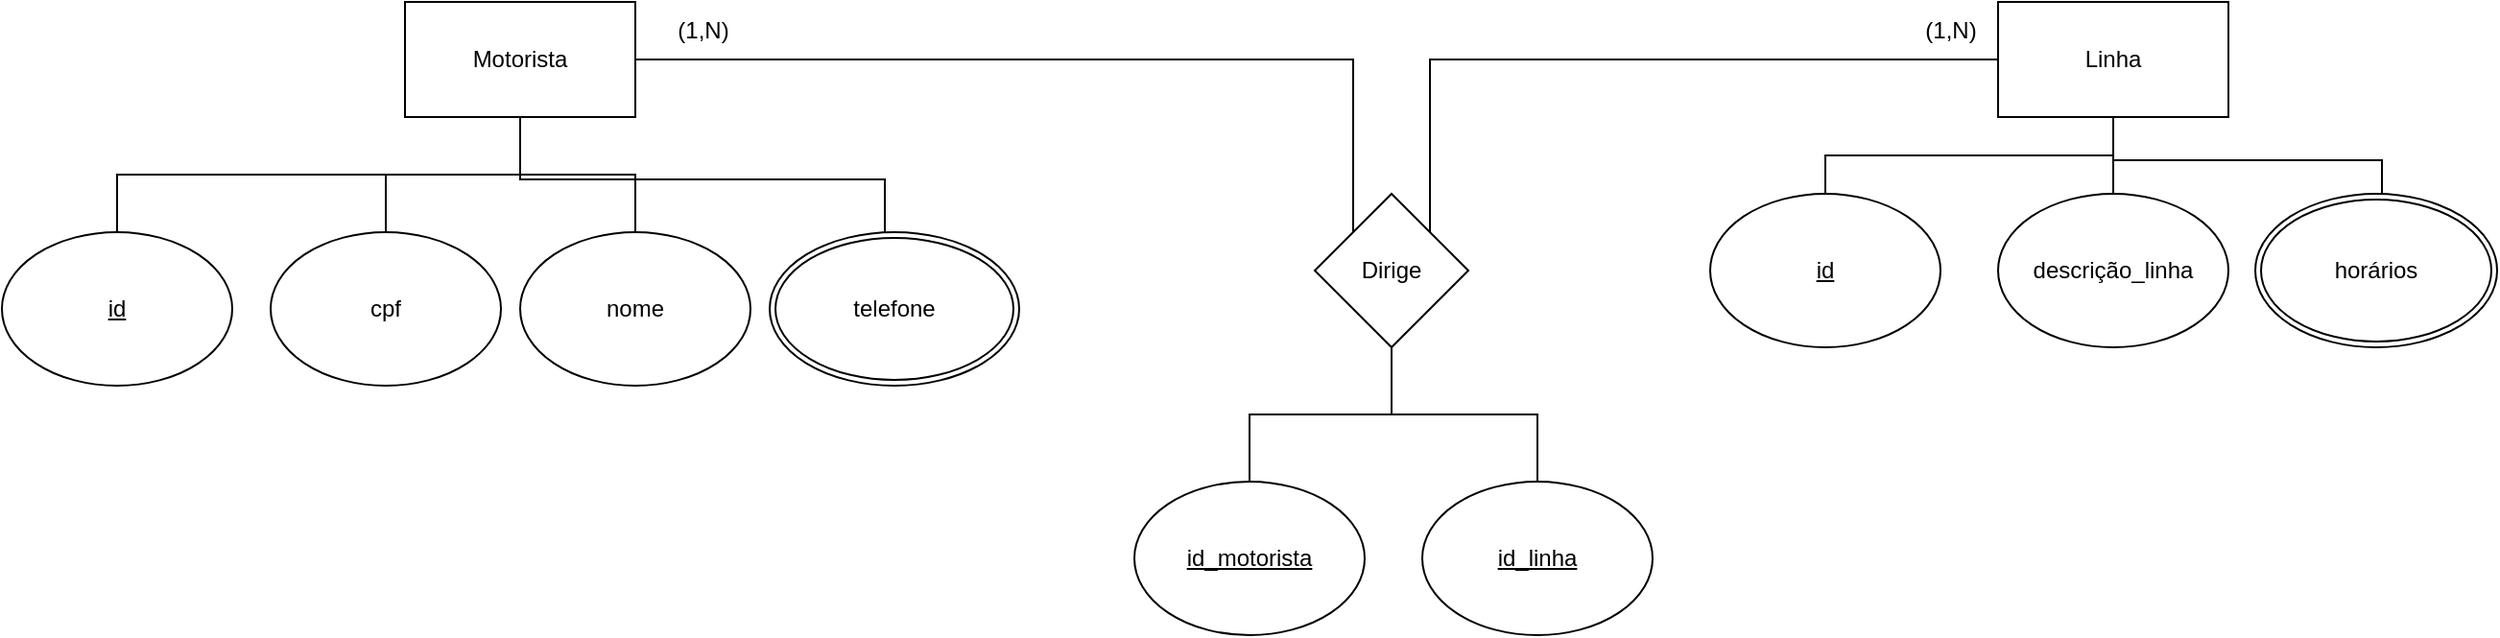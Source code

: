 <mxfile version="20.8.18" type="device"><diagram name="Página-1" id="RP1Qf0rJMZfxAmI3q6vg"><mxGraphModel dx="1521" dy="651" grid="1" gridSize="10" guides="1" tooltips="1" connect="1" arrows="1" fold="1" page="1" pageScale="1" pageWidth="827" pageHeight="1169" math="0" shadow="0"><root><mxCell id="0"/><mxCell id="1" parent="0"/><mxCell id="HZoZ6bsBTsP4TFbiDKPr-16" style="edgeStyle=elbowEdgeStyle;rounded=0;orthogonalLoop=1;jettySize=auto;html=1;entryX=0.5;entryY=0;entryDx=0;entryDy=0;endArrow=none;endFill=0;elbow=vertical;" edge="1" parent="1" source="HZoZ6bsBTsP4TFbiDKPr-1" target="HZoZ6bsBTsP4TFbiDKPr-6"><mxGeometry relative="1" as="geometry"/></mxCell><mxCell id="HZoZ6bsBTsP4TFbiDKPr-17" style="edgeStyle=elbowEdgeStyle;rounded=0;orthogonalLoop=1;jettySize=auto;elbow=vertical;html=1;endArrow=none;endFill=0;" edge="1" parent="1" source="HZoZ6bsBTsP4TFbiDKPr-1"><mxGeometry relative="1" as="geometry"><mxPoint x="150" y="205" as="targetPoint"/></mxGeometry></mxCell><mxCell id="HZoZ6bsBTsP4TFbiDKPr-18" style="edgeStyle=elbowEdgeStyle;rounded=0;orthogonalLoop=1;jettySize=auto;elbow=vertical;html=1;endArrow=none;endFill=0;" edge="1" parent="1" source="HZoZ6bsBTsP4TFbiDKPr-1" target="HZoZ6bsBTsP4TFbiDKPr-9"><mxGeometry relative="1" as="geometry"/></mxCell><mxCell id="HZoZ6bsBTsP4TFbiDKPr-19" style="edgeStyle=elbowEdgeStyle;rounded=0;orthogonalLoop=1;jettySize=auto;elbow=vertical;html=1;endArrow=none;endFill=0;" edge="1" parent="1" source="HZoZ6bsBTsP4TFbiDKPr-1" target="HZoZ6bsBTsP4TFbiDKPr-8"><mxGeometry relative="1" as="geometry"/></mxCell><mxCell id="HZoZ6bsBTsP4TFbiDKPr-27" style="edgeStyle=orthogonalEdgeStyle;rounded=0;orthogonalLoop=1;jettySize=auto;html=1;entryX=0;entryY=0;entryDx=0;entryDy=0;endArrow=none;endFill=0;" edge="1" parent="1" source="HZoZ6bsBTsP4TFbiDKPr-1" target="HZoZ6bsBTsP4TFbiDKPr-3"><mxGeometry relative="1" as="geometry"/></mxCell><mxCell id="HZoZ6bsBTsP4TFbiDKPr-1" value="Motorista" style="rounded=0;whiteSpace=wrap;html=1;" vertex="1" parent="1"><mxGeometry x="-100" y="80" width="120" height="60" as="geometry"/></mxCell><mxCell id="HZoZ6bsBTsP4TFbiDKPr-28" style="edgeStyle=orthogonalEdgeStyle;rounded=0;orthogonalLoop=1;jettySize=auto;html=1;entryX=1;entryY=0;entryDx=0;entryDy=0;endArrow=none;endFill=0;" edge="1" parent="1" source="HZoZ6bsBTsP4TFbiDKPr-2" target="HZoZ6bsBTsP4TFbiDKPr-3"><mxGeometry relative="1" as="geometry"/></mxCell><mxCell id="HZoZ6bsBTsP4TFbiDKPr-29" style="edgeStyle=elbowEdgeStyle;rounded=0;orthogonalLoop=1;jettySize=auto;elbow=vertical;html=1;endArrow=none;endFill=0;" edge="1" parent="1" source="HZoZ6bsBTsP4TFbiDKPr-2" target="HZoZ6bsBTsP4TFbiDKPr-4"><mxGeometry relative="1" as="geometry"/></mxCell><mxCell id="HZoZ6bsBTsP4TFbiDKPr-30" style="edgeStyle=elbowEdgeStyle;rounded=0;orthogonalLoop=1;jettySize=auto;elbow=vertical;html=1;entryX=0.5;entryY=0;entryDx=0;entryDy=0;endArrow=none;endFill=0;" edge="1" parent="1" source="HZoZ6bsBTsP4TFbiDKPr-2"><mxGeometry relative="1" as="geometry"><mxPoint x="930" y="185" as="targetPoint"/></mxGeometry></mxCell><mxCell id="HZoZ6bsBTsP4TFbiDKPr-31" style="edgeStyle=elbowEdgeStyle;rounded=0;orthogonalLoop=1;jettySize=auto;elbow=vertical;html=1;entryX=0.5;entryY=0;entryDx=0;entryDy=0;endArrow=none;endFill=0;" edge="1" parent="1" source="HZoZ6bsBTsP4TFbiDKPr-2" target="HZoZ6bsBTsP4TFbiDKPr-12"><mxGeometry relative="1" as="geometry"/></mxCell><mxCell id="HZoZ6bsBTsP4TFbiDKPr-2" value="Linha" style="rounded=0;whiteSpace=wrap;html=1;" vertex="1" parent="1"><mxGeometry x="730" y="80" width="120" height="60" as="geometry"/></mxCell><mxCell id="HZoZ6bsBTsP4TFbiDKPr-20" style="edgeStyle=elbowEdgeStyle;rounded=0;orthogonalLoop=1;jettySize=auto;elbow=vertical;html=1;entryX=0.5;entryY=0;entryDx=0;entryDy=0;endArrow=none;endFill=0;" edge="1" parent="1" source="HZoZ6bsBTsP4TFbiDKPr-3" target="HZoZ6bsBTsP4TFbiDKPr-15"><mxGeometry relative="1" as="geometry"/></mxCell><mxCell id="HZoZ6bsBTsP4TFbiDKPr-21" style="edgeStyle=elbowEdgeStyle;rounded=0;orthogonalLoop=1;jettySize=auto;elbow=vertical;html=1;endArrow=none;endFill=0;" edge="1" parent="1" source="HZoZ6bsBTsP4TFbiDKPr-3" target="HZoZ6bsBTsP4TFbiDKPr-14"><mxGeometry relative="1" as="geometry"/></mxCell><mxCell id="HZoZ6bsBTsP4TFbiDKPr-3" value="Dirige" style="rhombus;whiteSpace=wrap;html=1;" vertex="1" parent="1"><mxGeometry x="374" y="180" width="80" height="80" as="geometry"/></mxCell><mxCell id="HZoZ6bsBTsP4TFbiDKPr-4" value="&lt;u&gt;id&lt;/u&gt;" style="ellipse;whiteSpace=wrap;html=1;" vertex="1" parent="1"><mxGeometry x="580" y="180" width="120" height="80" as="geometry"/></mxCell><mxCell id="HZoZ6bsBTsP4TFbiDKPr-6" value="&lt;u&gt;id&lt;/u&gt;" style="ellipse;whiteSpace=wrap;html=1;" vertex="1" parent="1"><mxGeometry x="-310" y="200" width="120" height="80" as="geometry"/></mxCell><mxCell id="HZoZ6bsBTsP4TFbiDKPr-8" value="nome" style="ellipse;whiteSpace=wrap;html=1;" vertex="1" parent="1"><mxGeometry x="-40" y="200" width="120" height="80" as="geometry"/></mxCell><mxCell id="HZoZ6bsBTsP4TFbiDKPr-9" value="cpf" style="ellipse;whiteSpace=wrap;html=1;" vertex="1" parent="1"><mxGeometry x="-170" y="200" width="120" height="80" as="geometry"/></mxCell><mxCell id="HZoZ6bsBTsP4TFbiDKPr-12" value="descrição_linha" style="ellipse;whiteSpace=wrap;html=1;" vertex="1" parent="1"><mxGeometry x="730" y="180" width="120" height="80" as="geometry"/></mxCell><mxCell id="HZoZ6bsBTsP4TFbiDKPr-14" value="&lt;u&gt;id_linha&lt;/u&gt;" style="ellipse;whiteSpace=wrap;html=1;" vertex="1" parent="1"><mxGeometry x="430" y="330" width="120" height="80" as="geometry"/></mxCell><mxCell id="HZoZ6bsBTsP4TFbiDKPr-15" value="&lt;u&gt;id_motorista&lt;/u&gt;" style="ellipse;whiteSpace=wrap;html=1;" vertex="1" parent="1"><mxGeometry x="280" y="330" width="120" height="80" as="geometry"/></mxCell><mxCell id="HZoZ6bsBTsP4TFbiDKPr-22" style="edgeStyle=elbowEdgeStyle;rounded=0;orthogonalLoop=1;jettySize=auto;elbow=vertical;html=1;entryX=1;entryY=0.5;entryDx=0;entryDy=0;endArrow=none;endFill=0;" edge="1" parent="1" source="HZoZ6bsBTsP4TFbiDKPr-1" target="HZoZ6bsBTsP4TFbiDKPr-1"><mxGeometry relative="1" as="geometry"/></mxCell><mxCell id="HZoZ6bsBTsP4TFbiDKPr-24" style="edgeStyle=elbowEdgeStyle;rounded=0;orthogonalLoop=1;jettySize=auto;elbow=vertical;html=1;entryX=1;entryY=0.5;entryDx=0;entryDy=0;endArrow=none;endFill=0;" edge="1" parent="1" source="HZoZ6bsBTsP4TFbiDKPr-1" target="HZoZ6bsBTsP4TFbiDKPr-1"><mxGeometry relative="1" as="geometry"/></mxCell><mxCell id="HZoZ6bsBTsP4TFbiDKPr-32" value="horários" style="ellipse;shape=doubleEllipse;margin=3;whiteSpace=wrap;html=1;align=center;" vertex="1" parent="1"><mxGeometry x="864" y="180" width="126" height="80" as="geometry"/></mxCell><mxCell id="HZoZ6bsBTsP4TFbiDKPr-33" value="telefone" style="ellipse;shape=doubleEllipse;margin=3;whiteSpace=wrap;html=1;align=center;" vertex="1" parent="1"><mxGeometry x="90" y="200" width="130" height="80" as="geometry"/></mxCell><mxCell id="HZoZ6bsBTsP4TFbiDKPr-34" value="(1,N)" style="text;html=1;align=center;verticalAlign=middle;resizable=0;points=[];autosize=1;strokeColor=none;fillColor=none;" vertex="1" parent="1"><mxGeometry x="30" y="80" width="50" height="30" as="geometry"/></mxCell><mxCell id="HZoZ6bsBTsP4TFbiDKPr-35" value="(1,N)" style="text;html=1;align=center;verticalAlign=middle;resizable=0;points=[];autosize=1;strokeColor=none;fillColor=none;" vertex="1" parent="1"><mxGeometry x="680" y="80" width="50" height="30" as="geometry"/></mxCell></root></mxGraphModel></diagram></mxfile>